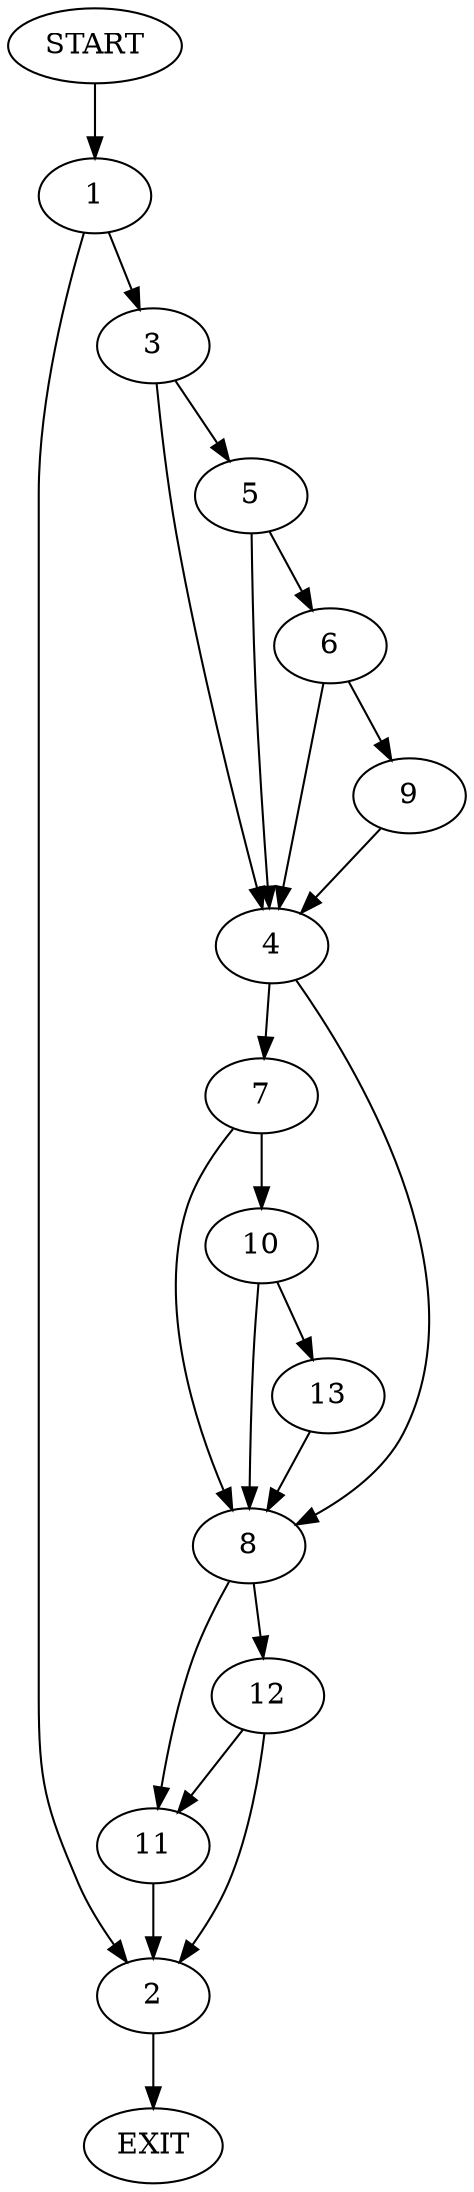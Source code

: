 digraph {
0 [label="START"]
14 [label="EXIT"]
0 -> 1
1 -> 2
1 -> 3
2 -> 14
3 -> 4
3 -> 5
5 -> 4
5 -> 6
4 -> 7
4 -> 8
6 -> 4
6 -> 9
9 -> 4
7 -> 10
7 -> 8
8 -> 11
8 -> 12
10 -> 13
10 -> 8
13 -> 8
11 -> 2
12 -> 2
12 -> 11
}
